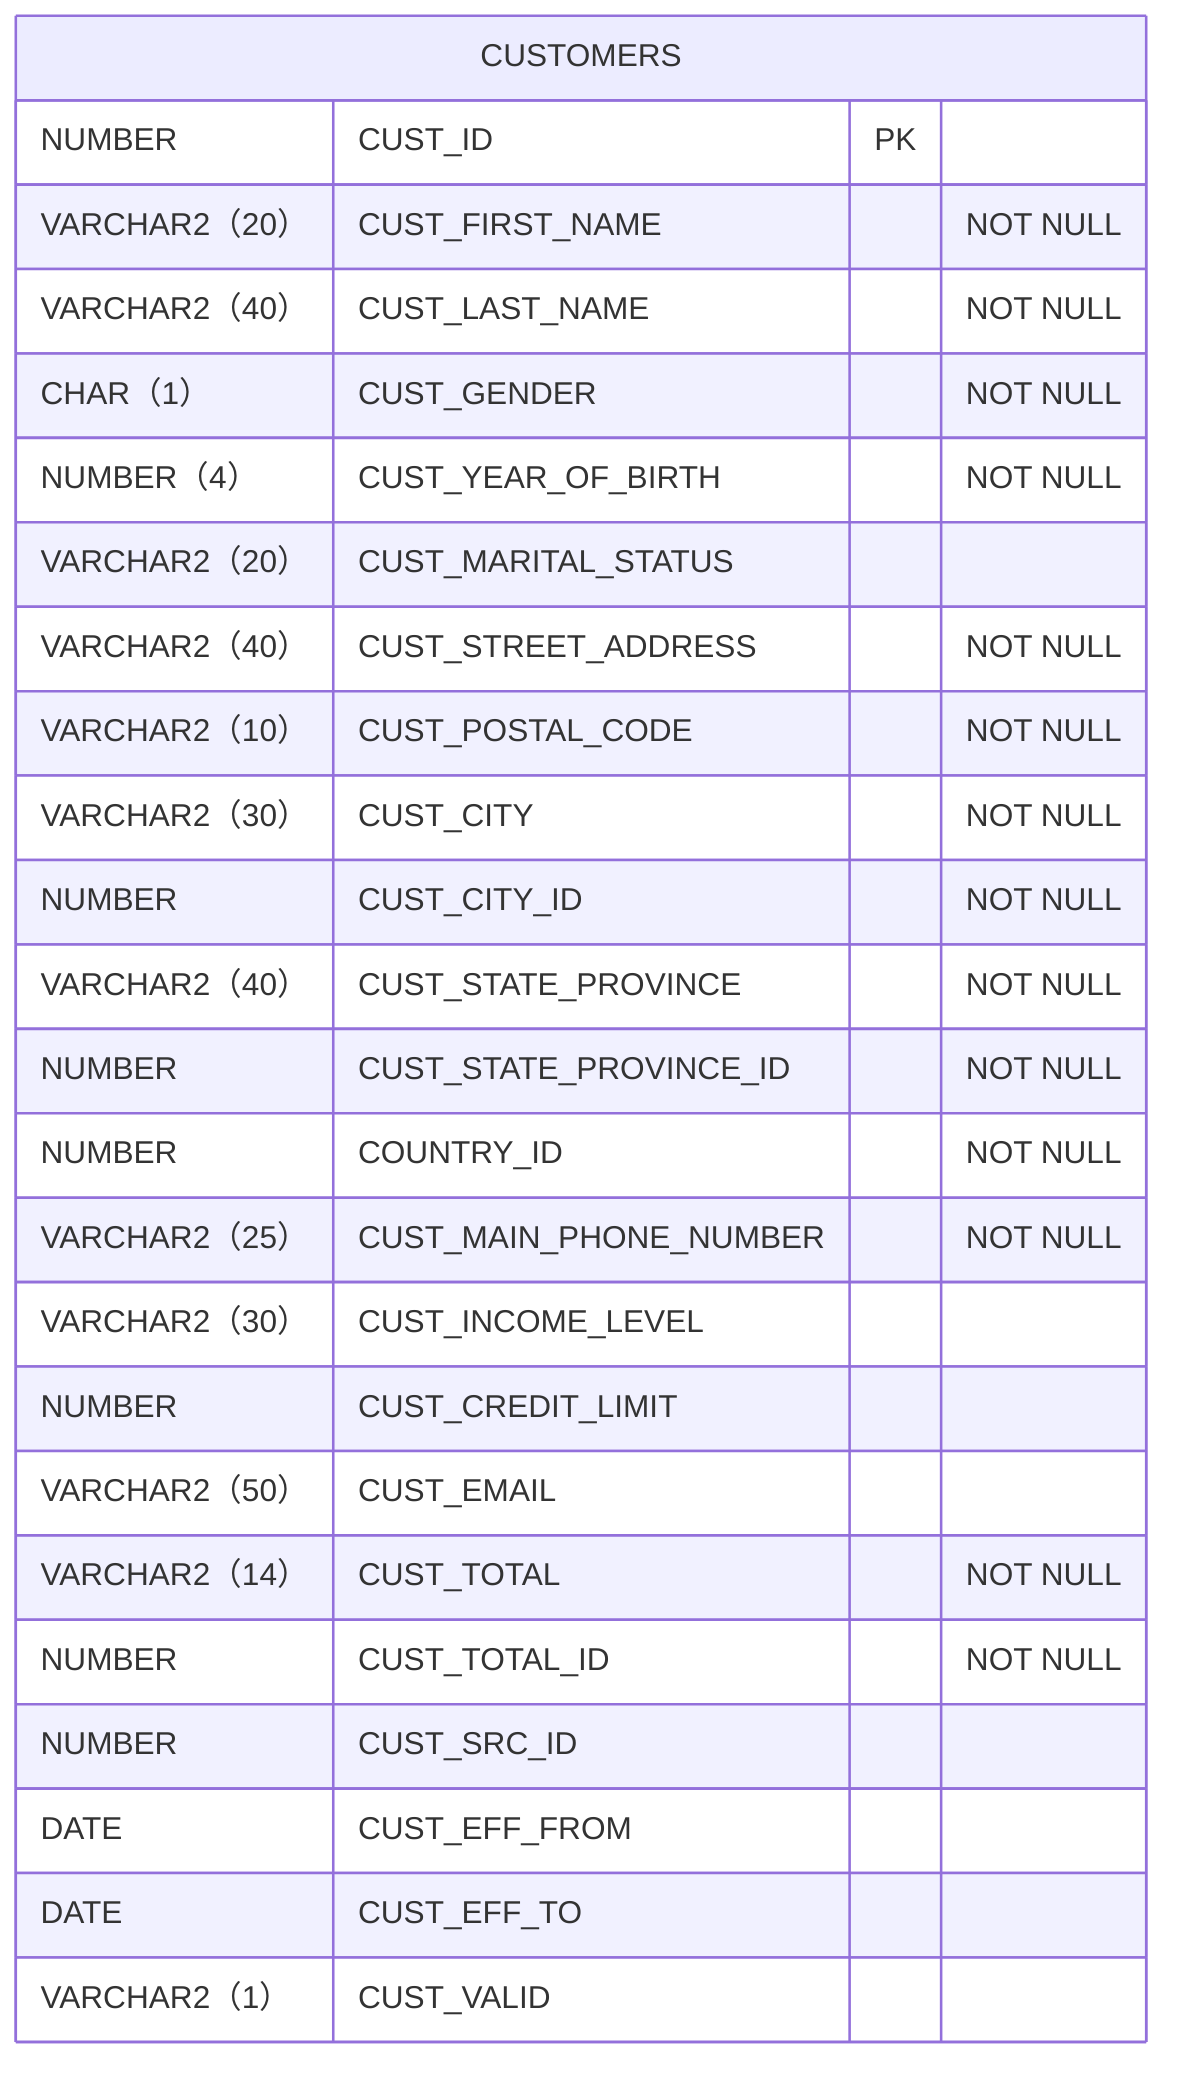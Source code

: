erDiagram
    CUSTOMERS {
        NUMBER CUST_ID PK
        VARCHAR2（20） CUST_FIRST_NAME "NOT NULL"
        VARCHAR2（40） CUST_LAST_NAME "NOT NULL"
        CHAR（1） CUST_GENDER "NOT NULL"
        NUMBER（4） CUST_YEAR_OF_BIRTH "NOT NULL"
        VARCHAR2（20） CUST_MARITAL_STATUS
        VARCHAR2（40） CUST_STREET_ADDRESS "NOT NULL"
        VARCHAR2（10） CUST_POSTAL_CODE "NOT NULL"
        VARCHAR2（30） CUST_CITY "NOT NULL"
        NUMBER CUST_CITY_ID "NOT NULL"
        VARCHAR2（40） CUST_STATE_PROVINCE "NOT NULL"
        NUMBER CUST_STATE_PROVINCE_ID "NOT NULL"
        NUMBER COUNTRY_ID "NOT NULL"
        VARCHAR2（25） CUST_MAIN_PHONE_NUMBER "NOT NULL"
        VARCHAR2（30） CUST_INCOME_LEVEL
        NUMBER CUST_CREDIT_LIMIT
        VARCHAR2（50） CUST_EMAIL
        VARCHAR2（14） CUST_TOTAL "NOT NULL"
        NUMBER CUST_TOTAL_ID "NOT NULL"
        NUMBER CUST_SRC_ID
        DATE CUST_EFF_FROM
        DATE CUST_EFF_TO
        VARCHAR2（1） CUST_VALID
    }